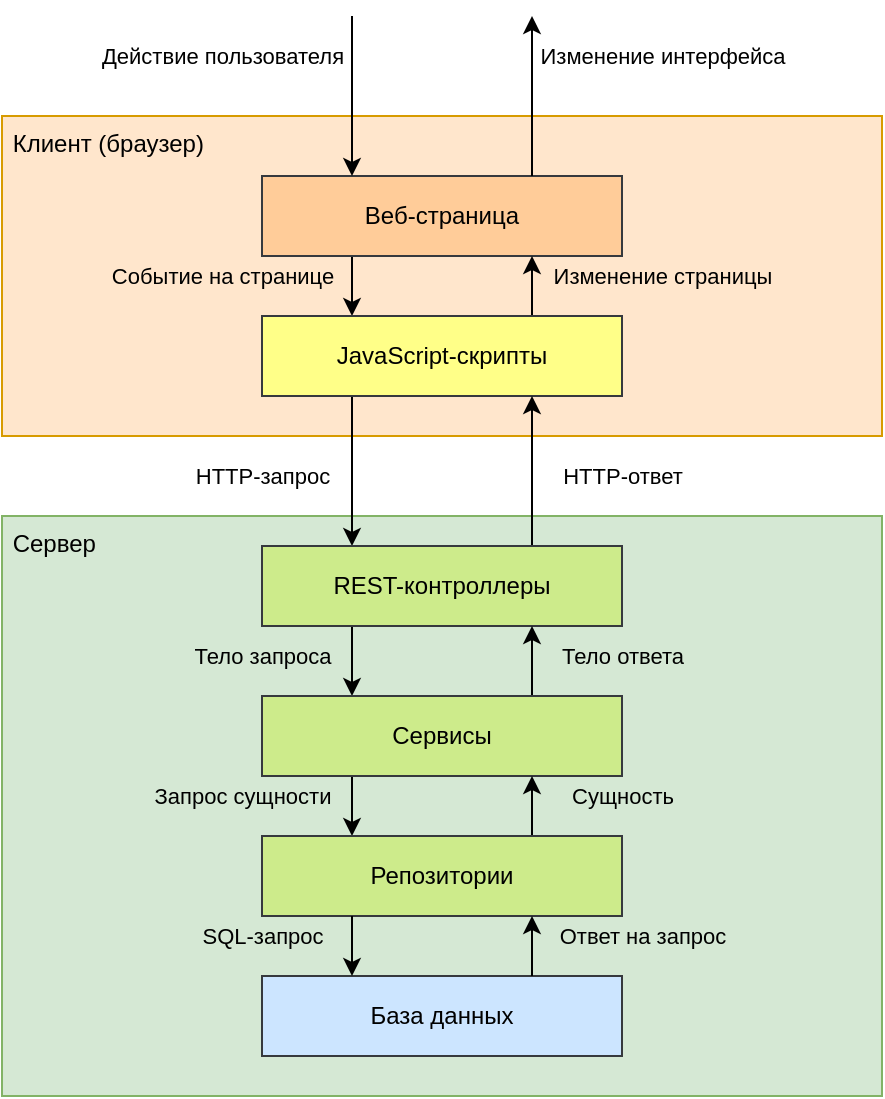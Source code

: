 <mxfile version="18.0.1" type="device"><diagram id="xtMJ6H24UKWcldU9XCGl" name="Страница 1"><mxGraphModel dx="1178" dy="700" grid="1" gridSize="10" guides="1" tooltips="1" connect="1" arrows="1" fold="1" page="1" pageScale="1" pageWidth="1654" pageHeight="1169" math="0" shadow="0"><root><mxCell id="0"/><mxCell id="1" parent="0"/><mxCell id="Eg9R_cia7lU-ackESKC0-9" value="&amp;nbsp;Клиент (браузер)" style="rounded=0;whiteSpace=wrap;html=1;align=left;verticalAlign=top;fillColor=#ffe6cc;strokeColor=#d79b00;" parent="1" vertex="1"><mxGeometry x="530" y="350" width="440" height="160" as="geometry"/></mxCell><mxCell id="Eg9R_cia7lU-ackESKC0-8" value="&amp;nbsp;Сервер" style="rounded=0;whiteSpace=wrap;html=1;verticalAlign=top;align=left;fillColor=#d5e8d4;strokeColor=#82b366;" parent="1" vertex="1"><mxGeometry x="530" y="550" width="440" height="290" as="geometry"/></mxCell><mxCell id="Eg9R_cia7lU-ackESKC0-21" value="Событие на странице" style="edgeStyle=orthogonalEdgeStyle;rounded=0;orthogonalLoop=1;jettySize=auto;html=1;exitX=0.25;exitY=1;exitDx=0;exitDy=0;entryX=0.25;entryY=0;entryDx=0;entryDy=0;labelBackgroundColor=none;" parent="1" source="Eg9R_cia7lU-ackESKC0-1" target="Eg9R_cia7lU-ackESKC0-2" edge="1"><mxGeometry x="-0.333" y="-65" relative="1" as="geometry"><mxPoint as="offset"/></mxGeometry></mxCell><mxCell id="Eg9R_cia7lU-ackESKC0-1" value="Веб-страница" style="rounded=0;whiteSpace=wrap;html=1;fillColor=#ffcc99;strokeColor=#36393d;" parent="1" vertex="1"><mxGeometry x="660" y="380" width="180" height="40" as="geometry"/></mxCell><mxCell id="Eg9R_cia7lU-ackESKC0-19" value="HTTP-запрос" style="edgeStyle=orthogonalEdgeStyle;rounded=0;orthogonalLoop=1;jettySize=auto;html=1;exitX=0.25;exitY=1;exitDx=0;exitDy=0;entryX=0.25;entryY=0;entryDx=0;entryDy=0;labelBackgroundColor=none;" parent="1" source="Eg9R_cia7lU-ackESKC0-2" target="Eg9R_cia7lU-ackESKC0-3" edge="1"><mxGeometry x="0.067" y="-45" relative="1" as="geometry"><mxPoint as="offset"/></mxGeometry></mxCell><mxCell id="Eg9R_cia7lU-ackESKC0-22" value="Изменение страницы" style="edgeStyle=orthogonalEdgeStyle;rounded=0;orthogonalLoop=1;jettySize=auto;html=1;exitX=0.75;exitY=0;exitDx=0;exitDy=0;entryX=0.75;entryY=1;entryDx=0;entryDy=0;labelBackgroundColor=none;" parent="1" source="Eg9R_cia7lU-ackESKC0-2" target="Eg9R_cia7lU-ackESKC0-1" edge="1"><mxGeometry x="0.333" y="-65" relative="1" as="geometry"><mxPoint as="offset"/></mxGeometry></mxCell><mxCell id="Eg9R_cia7lU-ackESKC0-2" value="JavaScript-скрипты" style="rounded=0;whiteSpace=wrap;html=1;fillColor=#ffff88;strokeColor=#36393d;" parent="1" vertex="1"><mxGeometry x="660" y="450" width="180" height="40" as="geometry"/></mxCell><mxCell id="Eg9R_cia7lU-ackESKC0-16" value="Тело запроса" style="edgeStyle=orthogonalEdgeStyle;rounded=0;orthogonalLoop=1;jettySize=auto;html=1;exitX=0.25;exitY=1;exitDx=0;exitDy=0;entryX=0.25;entryY=0;entryDx=0;entryDy=0;labelBackgroundColor=none;" parent="1" source="Eg9R_cia7lU-ackESKC0-3" target="Eg9R_cia7lU-ackESKC0-4" edge="1"><mxGeometry x="-0.143" y="-45" relative="1" as="geometry"><mxPoint as="offset"/></mxGeometry></mxCell><mxCell id="Eg9R_cia7lU-ackESKC0-20" value="HTTP-ответ" style="edgeStyle=orthogonalEdgeStyle;rounded=0;orthogonalLoop=1;jettySize=auto;html=1;exitX=0.75;exitY=0;exitDx=0;exitDy=0;entryX=0.75;entryY=1;entryDx=0;entryDy=0;labelBackgroundColor=none;" parent="1" source="Eg9R_cia7lU-ackESKC0-3" target="Eg9R_cia7lU-ackESKC0-2" edge="1"><mxGeometry x="-0.067" y="-45" relative="1" as="geometry"><mxPoint as="offset"/></mxGeometry></mxCell><mxCell id="Eg9R_cia7lU-ackESKC0-3" value="REST-контроллеры" style="rounded=0;whiteSpace=wrap;html=1;fillColor=#cdeb8b;strokeColor=#36393d;" parent="1" vertex="1"><mxGeometry x="660" y="565" width="180" height="40" as="geometry"/></mxCell><mxCell id="Eg9R_cia7lU-ackESKC0-14" value="Запрос сущности" style="edgeStyle=orthogonalEdgeStyle;rounded=0;orthogonalLoop=1;jettySize=auto;html=1;exitX=0.25;exitY=1;exitDx=0;exitDy=0;entryX=0.25;entryY=0;entryDx=0;entryDy=0;labelBackgroundColor=none;" parent="1" source="Eg9R_cia7lU-ackESKC0-4" target="Eg9R_cia7lU-ackESKC0-5" edge="1"><mxGeometry x="-0.333" y="-55" relative="1" as="geometry"><mxPoint as="offset"/></mxGeometry></mxCell><mxCell id="Eg9R_cia7lU-ackESKC0-18" value="Тело ответа" style="edgeStyle=orthogonalEdgeStyle;rounded=0;orthogonalLoop=1;jettySize=auto;html=1;exitX=0.75;exitY=0;exitDx=0;exitDy=0;entryX=0.75;entryY=1;entryDx=0;entryDy=0;labelBackgroundColor=none;" parent="1" source="Eg9R_cia7lU-ackESKC0-4" target="Eg9R_cia7lU-ackESKC0-3" edge="1"><mxGeometry x="0.143" y="-45" relative="1" as="geometry"><mxPoint as="offset"/></mxGeometry></mxCell><mxCell id="Eg9R_cia7lU-ackESKC0-4" value="Сервисы" style="rounded=0;whiteSpace=wrap;html=1;fillColor=#cdeb8b;strokeColor=#36393d;" parent="1" vertex="1"><mxGeometry x="660" y="640" width="180" height="40" as="geometry"/></mxCell><mxCell id="Eg9R_cia7lU-ackESKC0-15" value="Сущность" style="edgeStyle=orthogonalEdgeStyle;rounded=0;orthogonalLoop=1;jettySize=auto;html=1;exitX=0.75;exitY=0;exitDx=0;exitDy=0;entryX=0.75;entryY=1;entryDx=0;entryDy=0;labelBackgroundColor=none;" parent="1" source="Eg9R_cia7lU-ackESKC0-5" target="Eg9R_cia7lU-ackESKC0-4" edge="1"><mxGeometry x="0.333" y="-45" relative="1" as="geometry"><mxPoint as="offset"/></mxGeometry></mxCell><mxCell id="Eg9R_cia7lU-ackESKC0-5" value="Репозитории" style="rounded=0;whiteSpace=wrap;html=1;fillColor=#cdeb8b;strokeColor=#36393d;" parent="1" vertex="1"><mxGeometry x="660" y="710" width="180" height="40" as="geometry"/></mxCell><mxCell id="Eg9R_cia7lU-ackESKC0-7" value="База данных" style="rounded=0;whiteSpace=wrap;html=1;fillColor=#cce5ff;strokeColor=#36393d;" parent="1" vertex="1"><mxGeometry x="660" y="780" width="180" height="40" as="geometry"/></mxCell><mxCell id="Eg9R_cia7lU-ackESKC0-11" value="Ответ на запрос" style="endArrow=classic;html=1;rounded=0;exitX=0.75;exitY=0;exitDx=0;exitDy=0;entryX=0.75;entryY=1;entryDx=0;entryDy=0;labelBackgroundColor=none;" parent="1" source="Eg9R_cia7lU-ackESKC0-7" target="Eg9R_cia7lU-ackESKC0-5" edge="1"><mxGeometry x="0.333" y="-55" width="50" height="50" relative="1" as="geometry"><mxPoint x="700" y="510" as="sourcePoint"/><mxPoint x="795" y="820" as="targetPoint"/><mxPoint as="offset"/></mxGeometry></mxCell><mxCell id="Eg9R_cia7lU-ackESKC0-12" value="SQL-запрос" style="endArrow=classic;html=1;rounded=0;exitX=0.25;exitY=1;exitDx=0;exitDy=0;entryX=0.25;entryY=0;entryDx=0;entryDy=0;labelBackgroundColor=none;" parent="1" source="Eg9R_cia7lU-ackESKC0-5" target="Eg9R_cia7lU-ackESKC0-7" edge="1"><mxGeometry x="-0.333" y="-45" width="50" height="50" relative="1" as="geometry"><mxPoint x="700" y="510" as="sourcePoint"/><mxPoint x="705" y="780" as="targetPoint"/><mxPoint as="offset"/></mxGeometry></mxCell><mxCell id="Eg9R_cia7lU-ackESKC0-23" value="Действие пользователя" style="endArrow=classic;html=1;rounded=0;entryX=0.25;entryY=0;entryDx=0;entryDy=0;labelBackgroundColor=none;" parent="1" target="Eg9R_cia7lU-ackESKC0-1" edge="1"><mxGeometry x="-0.5" y="-65" width="50" height="50" relative="1" as="geometry"><mxPoint x="705" y="300" as="sourcePoint"/><mxPoint x="750" y="460" as="targetPoint"/><mxPoint as="offset"/></mxGeometry></mxCell><mxCell id="Eg9R_cia7lU-ackESKC0-24" value="Изменение интерфейса" style="endArrow=classic;html=1;rounded=0;exitX=0.75;exitY=0;exitDx=0;exitDy=0;" parent="1" source="Eg9R_cia7lU-ackESKC0-1" edge="1"><mxGeometry x="0.5" y="-65" width="50" height="50" relative="1" as="geometry"><mxPoint x="730" y="400" as="sourcePoint"/><mxPoint x="795" y="300" as="targetPoint"/><mxPoint as="offset"/></mxGeometry></mxCell></root></mxGraphModel></diagram></mxfile>